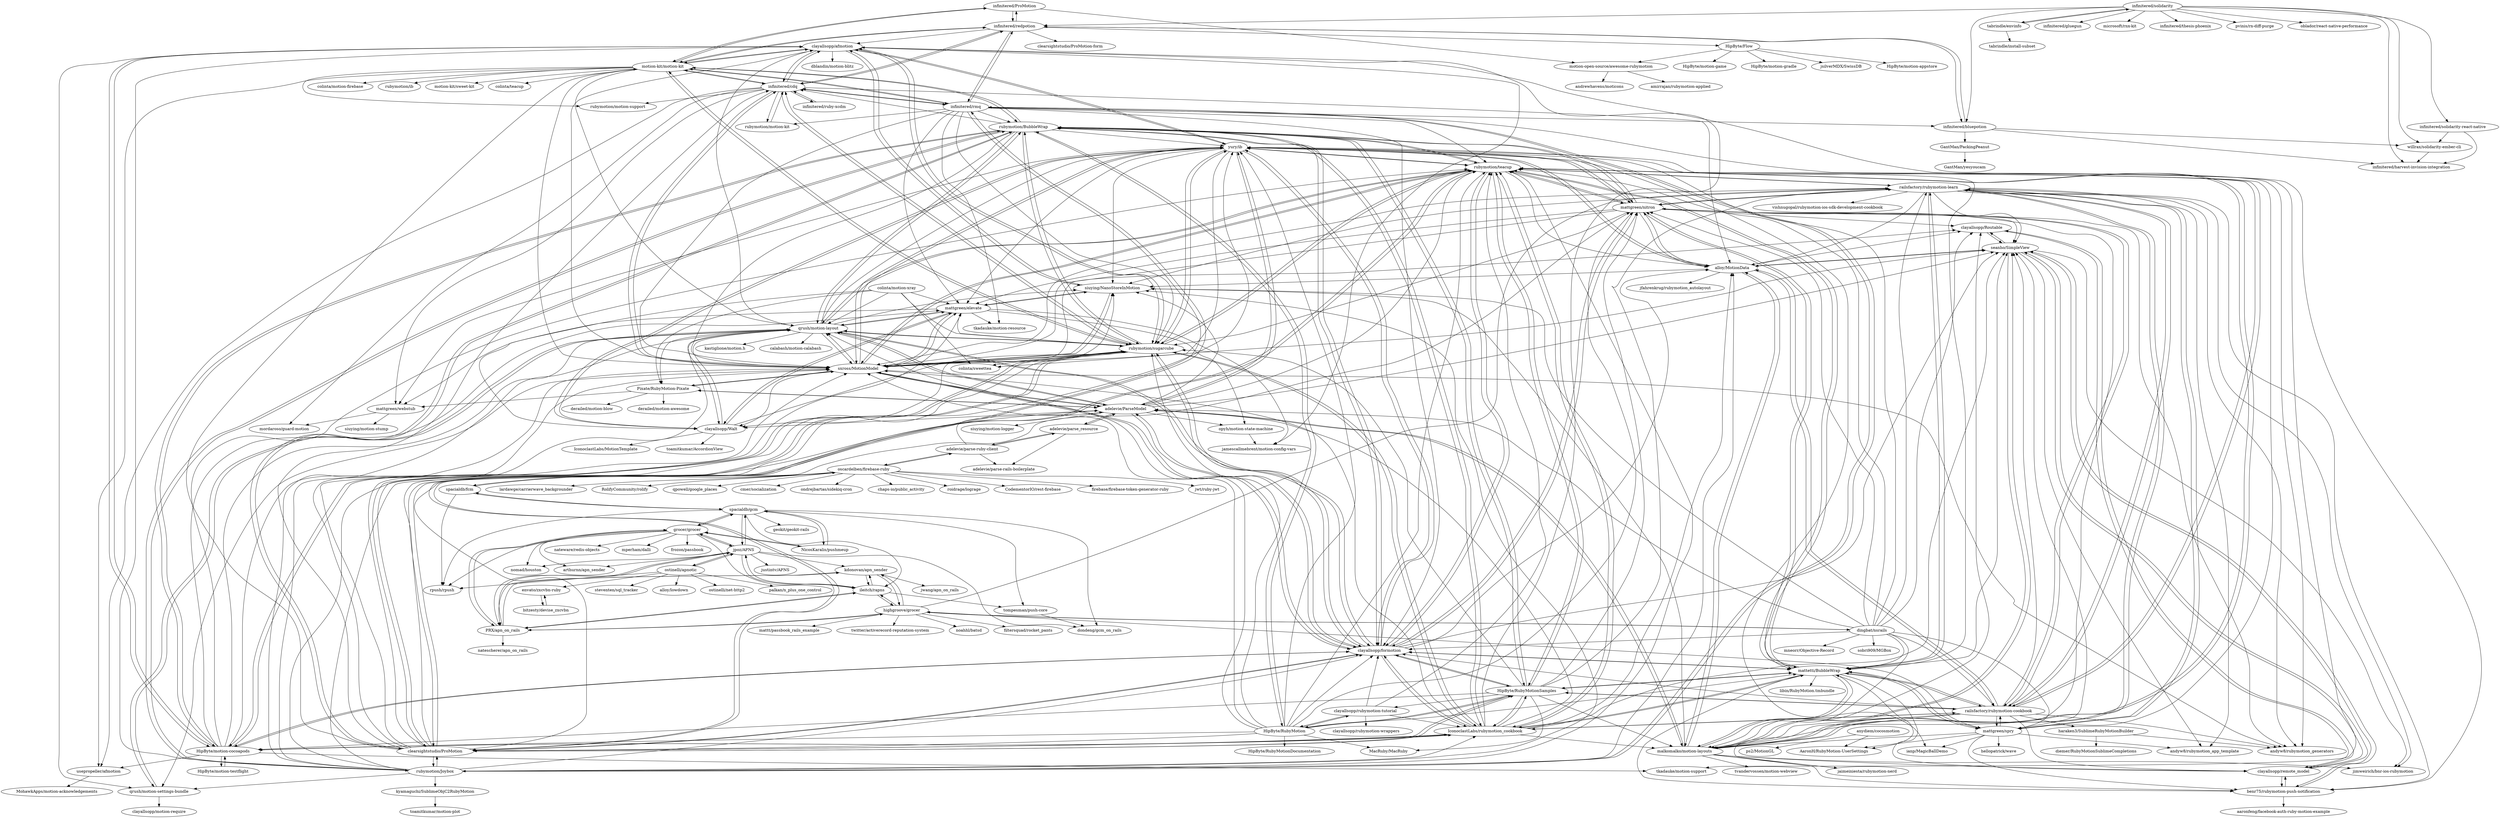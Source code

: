 digraph G {
"infinitered/ProMotion" -> "infinitered/redpotion"
"infinitered/ProMotion" -> "motion-kit/motion-kit"
"infinitered/ProMotion" -> "motion-open-source/awesome-rubymotion"
"infinitered/redpotion" -> "infinitered/bluepotion"
"infinitered/redpotion" -> "infinitered/cdq"
"infinitered/redpotion" -> "infinitered/rmq"
"infinitered/redpotion" -> "infinitered/ProMotion"
"infinitered/redpotion" -> "motion-kit/motion-kit"
"infinitered/redpotion" -> "HipByte/Flow"
"infinitered/redpotion" -> "clearsightstudio/ProMotion-form"
"infinitered/redpotion" -> "clayallsopp/afmotion"
"motion-open-source/awesome-rubymotion" -> "andrewhavens/moticons"
"motion-open-source/awesome-rubymotion" -> "amirrajan/rubymotion-applied"
"rubymotion/BubbleWrap" -> "rubymotion/teacup"
"rubymotion/BubbleWrap" -> "rubymotion/sugarcube"
"rubymotion/BubbleWrap" -> "clayallsopp/formotion"
"rubymotion/BubbleWrap" -> "clearsightstudio/ProMotion"
"rubymotion/BubbleWrap" -> "HipByte/RubyMotionSamples"
"rubymotion/BubbleWrap" -> "mattgreen/nitron"
"rubymotion/BubbleWrap" -> "HipByte/motion-cocoapods"
"rubymotion/BubbleWrap" -> "rubymotion/Joybox"
"rubymotion/BubbleWrap" -> "qrush/motion-layout"
"rubymotion/BubbleWrap" -> "IconoclastLabs/rubymotion_cookbook"
"rubymotion/BubbleWrap" -> "sxross/MotionModel"
"rubymotion/BubbleWrap" -> "HipByte/RubyMotion"
"rubymotion/BubbleWrap" -> "yury/ib"
"rubymotion/BubbleWrap" -> "motion-kit/motion-kit"
"rubymotion/BubbleWrap" -> "infinitered/cdq"
"HipByte/RubyMotion" -> "HipByte/RubyMotionSamples"
"HipByte/RubyMotion" -> "rubymotion/teacup"
"HipByte/RubyMotion" -> "rubymotion/BubbleWrap"
"HipByte/RubyMotion" -> "rubymotion/sugarcube"
"HipByte/RubyMotion" -> "HipByte/motion-cocoapods"
"HipByte/RubyMotion" -> "clearsightstudio/ProMotion"
"HipByte/RubyMotion" -> "clayallsopp/formotion"
"HipByte/RubyMotion" -> "mattetti/BubbleWrap"
"HipByte/RubyMotion" -> "clayallsopp/rubymotion-tutorial"
"HipByte/RubyMotion" -> "sxross/MotionModel"
"HipByte/RubyMotion" -> "mattgreen/nitron"
"HipByte/RubyMotion" -> "qrush/motion-layout"
"HipByte/RubyMotion" -> "HipByte/RubyMotionDocumentation"
"HipByte/RubyMotion" -> "yury/ib"
"HipByte/RubyMotion" -> "MacRuby/MacRuby" ["e"=1]
"clearsightstudio/ProMotion" -> "rubymotion/teacup"
"clearsightstudio/ProMotion" -> "rubymotion/BubbleWrap"
"clearsightstudio/ProMotion" -> "clayallsopp/formotion"
"clearsightstudio/ProMotion" -> "rubymotion/sugarcube"
"clearsightstudio/ProMotion" -> "HipByte/RubyMotionSamples"
"clearsightstudio/ProMotion" -> "sxross/MotionModel"
"clearsightstudio/ProMotion" -> "infinitered/rmq"
"clearsightstudio/ProMotion" -> "rubymotion/Joybox"
"clearsightstudio/ProMotion" -> "IconoclastLabs/rubymotion_cookbook"
"clearsightstudio/ProMotion" -> "mattgreen/nitron"
"clearsightstudio/ProMotion" -> "yury/ib"
"clearsightstudio/ProMotion" -> "motion-kit/motion-kit"
"clearsightstudio/ProMotion" -> "infinitered/cdq"
"clearsightstudio/ProMotion" -> "qrush/motion-layout"
"clearsightstudio/ProMotion" -> "mattgreen/elevate"
"spacialdb/gcm" -> "grocer/grocer"
"spacialdb/gcm" -> "dondeng/gcm_on_rails"
"spacialdb/gcm" -> "tompesman/push-core"
"spacialdb/gcm" -> "NicosKaralis/pushmeup"
"spacialdb/gcm" -> "jpoz/APNS"
"spacialdb/gcm" -> "geokit/geokit-rails" ["e"=1]
"spacialdb/gcm" -> "ileitch/rapns"
"spacialdb/gcm" -> "rpush/rpush" ["e"=1]
"spacialdb/gcm" -> "spacialdb/fcm"
"oscardelben/firebase-ruby" -> "spacialdb/fcm"
"oscardelben/firebase-ruby" -> "CodementorIO/rest-firebase"
"oscardelben/firebase-ruby" -> "firebase/firebase-token-generator-ruby"
"oscardelben/firebase-ruby" -> "adelevie/parse-ruby-client"
"oscardelben/firebase-ruby" -> "jwt/ruby-jwt" ["e"=1]
"oscardelben/firebase-ruby" -> "lardawge/carrierwave_backgrounder" ["e"=1]
"oscardelben/firebase-ruby" -> "RolifyCommunity/rolify" ["e"=1]
"oscardelben/firebase-ruby" -> "qpowell/google_places"
"oscardelben/firebase-ruby" -> "cmer/socialization" ["e"=1]
"oscardelben/firebase-ruby" -> "ondrejbartas/sidekiq-cron" ["e"=1]
"oscardelben/firebase-ruby" -> "chaps-io/public_activity" ["e"=1]
"oscardelben/firebase-ruby" -> "roidrage/lograge" ["e"=1]
"jpoz/APNS" -> "ileitch/rapns"
"jpoz/APNS" -> "PRX/apn_on_rails"
"jpoz/APNS" -> "arthurnn/apn_sender"
"jpoz/APNS" -> "spacialdb/gcm"
"jpoz/APNS" -> "grocer/grocer"
"jpoz/APNS" -> "ostinelli/apnotic"
"jpoz/APNS" -> "justintv/APNS"
"jpoz/APNS" -> "kdonovan/apn_sender"
"jpoz/APNS" -> "dondeng/gcm_on_rails"
"jpoz/APNS" -> "nomad/houston" ["e"=1]
"IconoclastLabs/rubymotion_cookbook" -> "rubymotion/sugarcube"
"IconoclastLabs/rubymotion_cookbook" -> "rubymotion/teacup"
"IconoclastLabs/rubymotion_cookbook" -> "clayallsopp/formotion"
"IconoclastLabs/rubymotion_cookbook" -> "seanho/SimpleView"
"IconoclastLabs/rubymotion_cookbook" -> "rubymotion/BubbleWrap"
"IconoclastLabs/rubymotion_cookbook" -> "mattetti/BubbleWrap"
"IconoclastLabs/rubymotion_cookbook" -> "HipByte/motion-cocoapods"
"IconoclastLabs/rubymotion_cookbook" -> "clayallsopp/afmotion"
"IconoclastLabs/rubymotion_cookbook" -> "alloy/MotionData"
"IconoclastLabs/rubymotion_cookbook" -> "railsfactory/rubymotion-cookbook"
"IconoclastLabs/rubymotion_cookbook" -> "HipByte/RubyMotionSamples"
"IconoclastLabs/rubymotion_cookbook" -> "clearsightstudio/ProMotion"
"IconoclastLabs/rubymotion_cookbook" -> "sxross/MotionModel"
"IconoclastLabs/rubymotion_cookbook" -> "malkomalko/motion-layouts"
"IconoclastLabs/rubymotion_cookbook" -> "adelevie/ParseModel"
"infinitered/bluepotion" -> "infinitered/redpotion"
"infinitered/bluepotion" -> "GantMan/PackingPeanut"
"infinitered/bluepotion" -> "infinitered/harvest-invision-integration"
"infinitered/bluepotion" -> "willrax/solidarity-ember-cli"
"bitzesty/devise_zxcvbn" -> "envato/zxcvbn-ruby"
"motion-kit/motion-kit" -> "infinitered/cdq"
"motion-kit/motion-kit" -> "clayallsopp/afmotion"
"motion-kit/motion-kit" -> "rubymotion/sugarcube"
"motion-kit/motion-kit" -> "infinitered/rmq"
"motion-kit/motion-kit" -> "colinta/motion-firebase"
"motion-kit/motion-kit" -> "infinitered/redpotion"
"motion-kit/motion-kit" -> "infinitered/ProMotion"
"motion-kit/motion-kit" -> "rubymotion/ib"
"motion-kit/motion-kit" -> "usepropeller/afmotion"
"motion-kit/motion-kit" -> "rubymotion/motion-support"
"motion-kit/motion-kit" -> "sxross/MotionModel"
"motion-kit/motion-kit" -> "qrush/motion-layout"
"motion-kit/motion-kit" -> "motion-kit/sweet-kit"
"motion-kit/motion-kit" -> "rubymotion/BubbleWrap"
"motion-kit/motion-kit" -> "colinta/teacup"
"mattetti/BubbleWrap" -> "rubymotion/teacup"
"mattetti/BubbleWrap" -> "railsfactory/rubymotion-cookbook"
"mattetti/BubbleWrap" -> "malkomalko/motion-layouts"
"mattetti/BubbleWrap" -> "clayallsopp/formotion"
"mattetti/BubbleWrap" -> "railsfactory/rubymotion-learn"
"mattetti/BubbleWrap" -> "mattgreen/spry"
"mattetti/BubbleWrap" -> "HipByte/RubyMotionSamples"
"mattetti/BubbleWrap" -> "mattgreen/nitron"
"mattetti/BubbleWrap" -> "seanho/SimpleView"
"mattetti/BubbleWrap" -> "IconoclastLabs/rubymotion_cookbook"
"mattetti/BubbleWrap" -> "yury/ib"
"mattetti/BubbleWrap" -> "AaronH/RubyMotion-UserSettings"
"mattetti/BubbleWrap" -> "libin/RubyMotion.tmbundle"
"mattetti/BubbleWrap" -> "benr75/rubymotion-push-notification"
"mattetti/BubbleWrap" -> "clayallsopp/remote_model"
"opyh/motion-state-machine" -> "jamescallmebrent/motion-config-vars"
"tompesman/push-core" -> "dondeng/gcm_on_rails"
"infinitered/solidarity" -> "infinitered/solidarity-react-native"
"infinitered/solidarity" -> "tabrindle/envinfo"
"infinitered/solidarity" -> "willrax/solidarity-ember-cli"
"infinitered/solidarity" -> "infinitered/harvest-invision-integration"
"infinitered/solidarity" -> "infinitered/gluegun" ["e"=1]
"infinitered/solidarity" -> "microsoft/rnx-kit" ["e"=1]
"infinitered/solidarity" -> "infinitered/bluepotion"
"infinitered/solidarity" -> "infinitered/redpotion"
"infinitered/solidarity" -> "infinitered/thesis-phoenix" ["e"=1]
"infinitered/solidarity" -> "pvinis/rn-diff-purge" ["e"=1]
"infinitered/solidarity" -> "oblador/react-native-performance" ["e"=1]
"HipByte/Flow" -> "motion-open-source/awesome-rubymotion"
"HipByte/Flow" -> "HipByte/motion-gradle"
"HipByte/Flow" -> "jsilverMDX/SwissDB"
"HipByte/Flow" -> "HipByte/motion-appstore"
"HipByte/Flow" -> "HipByte/motion-game"
"PRX/apn_on_rails" -> "kdonovan/apn_sender"
"PRX/apn_on_rails" -> "ileitch/rapns"
"PRX/apn_on_rails" -> "jpoz/APNS"
"PRX/apn_on_rails" -> "highgroove/grocer"
"PRX/apn_on_rails" -> "natescherer/apn_on_rails"
"PRX/apn_on_rails" -> "grocer/grocer"
"kdonovan/apn_sender" -> "PRX/apn_on_rails"
"kdonovan/apn_sender" -> "jwang/apn_on_rails"
"kdonovan/apn_sender" -> "ileitch/rapns"
"kdonovan/apn_sender" -> "highgroove/grocer"
"infinitered/ruby-xcdm" -> "infinitered/cdq"
"NicosKaralis/pushmeup" -> "grocer/grocer"
"NicosKaralis/pushmeup" -> "spacialdb/gcm"
"clayallsopp/afmotion" -> "dblandin/motion-blitz"
"clayallsopp/afmotion" -> "siuying/NanoStoreInMotion"
"clayallsopp/afmotion" -> "jamescallmebrent/motion-config-vars"
"clayallsopp/afmotion" -> "rubymotion/sugarcube"
"clayallsopp/afmotion" -> "motion-kit/motion-kit"
"clayallsopp/afmotion" -> "yury/ib"
"clayallsopp/afmotion" -> "infinitered/cdq"
"clayallsopp/afmotion" -> "sxross/MotionModel"
"clayallsopp/afmotion" -> "benr75/rubymotion-push-notification"
"clayallsopp/afmotion" -> "qrush/motion-settings-bundle"
"clayallsopp/afmotion" -> "HipByte/motion-cocoapods"
"highgroove/grocer" -> "kdonovan/apn_sender"
"highgroove/grocer" -> "mattt/passbook_rails_example" ["e"=1]
"highgroove/grocer" -> "mattgreen/spry"
"highgroove/grocer" -> "ileitch/rapns"
"highgroove/grocer" -> "PRX/apn_on_rails"
"highgroove/grocer" -> "twitter/activerecord-reputation-system" ["e"=1]
"highgroove/grocer" -> "dingbat/nsrails"
"highgroove/grocer" -> "noahhl/batsd" ["e"=1]
"highgroove/grocer" -> "filtersquad/rocket_pants" ["e"=1]
"highgroove/grocer" -> "railsfactory/rubymotion-learn"
"railsfactory/rubymotion-cookbook" -> "railsfactory/rubymotion-learn"
"railsfactory/rubymotion-cookbook" -> "mattetti/BubbleWrap"
"railsfactory/rubymotion-cookbook" -> "rubymotion/teacup"
"railsfactory/rubymotion-cookbook" -> "alloy/MotionData"
"railsfactory/rubymotion-cookbook" -> "mattgreen/nitron"
"railsfactory/rubymotion-cookbook" -> "malkomalko/motion-layouts"
"railsfactory/rubymotion-cookbook" -> "jaimeiniesta/rubymotion-nerd"
"railsfactory/rubymotion-cookbook" -> "andyw8/rubymotion_generators"
"railsfactory/rubymotion-cookbook" -> "haraken3/SublimeRubyMotionBuilder"
"railsfactory/rubymotion-cookbook" -> "clayallsopp/formotion"
"railsfactory/rubymotion-cookbook" -> "HipByte/RubyMotionSamples"
"railsfactory/rubymotion-cookbook" -> "IconoclastLabs/rubymotion_cookbook"
"railsfactory/rubymotion-cookbook" -> "clayallsopp/remote_model"
"railsfactory/rubymotion-cookbook" -> "seanho/SimpleView"
"railsfactory/rubymotion-cookbook" -> "mattgreen/spry"
"railsfactory/rubymotion-learn" -> "railsfactory/rubymotion-cookbook"
"railsfactory/rubymotion-learn" -> "malkomalko/motion-layouts"
"railsfactory/rubymotion-learn" -> "mattetti/BubbleWrap"
"railsfactory/rubymotion-learn" -> "rubymotion/teacup"
"railsfactory/rubymotion-learn" -> "mattgreen/spry"
"railsfactory/rubymotion-learn" -> "mattgreen/nitron"
"railsfactory/rubymotion-learn" -> "seanho/SimpleView"
"railsfactory/rubymotion-learn" -> "vishnugopal/rubymotion-ios-sdk-development-cookbook"
"railsfactory/rubymotion-learn" -> "andyw8/rubymotion_generators"
"railsfactory/rubymotion-learn" -> "jimweirich/bnr-ios-rubymotion"
"railsfactory/rubymotion-learn" -> "siuying/NanoStoreInMotion"
"railsfactory/rubymotion-learn" -> "benr75/rubymotion-push-notification"
"railsfactory/rubymotion-learn" -> "alloy/MotionData"
"railsfactory/rubymotion-learn" -> "sxross/MotionModel"
"railsfactory/rubymotion-learn" -> "andyw8/rubymotion_app_template"
"ileitch/rapns" -> "PRX/apn_on_rails"
"ileitch/rapns" -> "jpoz/APNS"
"ileitch/rapns" -> "tompesman/push-core"
"ileitch/rapns" -> "kdonovan/apn_sender"
"ileitch/rapns" -> "highgroove/grocer"
"ostinelli/apnotic" -> "alloy/lowdown"
"ostinelli/apnotic" -> "envato/zxcvbn-ruby"
"ostinelli/apnotic" -> "ostinelli/net-http2"
"ostinelli/apnotic" -> "jpoz/APNS"
"ostinelli/apnotic" -> "palkan/n_plus_one_control" ["e"=1]
"ostinelli/apnotic" -> "rpush/rpush" ["e"=1]
"ostinelli/apnotic" -> "steventen/sql_tracker"
"HipByte/RubyMotionSamples" -> "rubymotion/BubbleWrap"
"HipByte/RubyMotionSamples" -> "HipByte/RubyMotion"
"HipByte/RubyMotionSamples" -> "rubymotion/teacup"
"HipByte/RubyMotionSamples" -> "mattetti/BubbleWrap"
"HipByte/RubyMotionSamples" -> "clayallsopp/formotion"
"HipByte/RubyMotionSamples" -> "clearsightstudio/ProMotion"
"HipByte/RubyMotionSamples" -> "railsfactory/rubymotion-cookbook"
"HipByte/RubyMotionSamples" -> "IconoclastLabs/rubymotion_cookbook"
"HipByte/RubyMotionSamples" -> "HipByte/motion-cocoapods"
"HipByte/RubyMotionSamples" -> "rubymotion/sugarcube"
"HipByte/RubyMotionSamples" -> "railsfactory/rubymotion-learn"
"HipByte/RubyMotionSamples" -> "clayallsopp/rubymotion-tutorial"
"HipByte/RubyMotionSamples" -> "MacRuby/MacRuby" ["e"=1]
"HipByte/RubyMotionSamples" -> "mattgreen/nitron"
"HipByte/RubyMotionSamples" -> "malkomalko/motion-layouts"
"spacialdb/fcm" -> "oscardelben/firebase-ruby"
"spacialdb/fcm" -> "rpush/rpush" ["e"=1]
"spacialdb/fcm" -> "spacialdb/gcm"
"adelevie/parse-ruby-client" -> "adelevie/parse_resource"
"adelevie/parse-ruby-client" -> "adelevie/parse-rails-boilerplate"
"adelevie/parse-ruby-client" -> "adelevie/ParseModel"
"adelevie/parse-ruby-client" -> "oscardelben/firebase-ruby"
"tabrindle/envinfo" -> "infinitered/solidarity"
"tabrindle/envinfo" -> "tabrindle/install-subset"
"envato/zxcvbn-ruby" -> "bitzesty/devise_zxcvbn"
"anydiem/cocosmotion" -> "ps2/MotionGL"
"anydiem/cocosmotion" -> "AaronH/RubyMotion-UserSettings"
"benr75/rubymotion-push-notification" -> "seanho/SimpleView"
"benr75/rubymotion-push-notification" -> "aaronfeng/facebook-auth-ruby-motion-example"
"benr75/rubymotion-push-notification" -> "clayallsopp/remote_model"
"clayallsopp/remote_model" -> "seanho/SimpleView"
"clayallsopp/remote_model" -> "clayallsopp/Routable"
"clayallsopp/remote_model" -> "benr75/rubymotion-push-notification"
"haraken3/SublimeRubyMotionBuilder" -> "diemer/RubyMotionSublimeCompletions"
"haraken3/SublimeRubyMotionBuilder" -> "andyw8/rubymotion_generators"
"malkomalko/motion-layouts" -> "seanho/SimpleView"
"malkomalko/motion-layouts" -> "jaimeiniesta/rubymotion-nerd"
"malkomalko/motion-layouts" -> "clayallsopp/Routable"
"malkomalko/motion-layouts" -> "jimweirich/bnr-ios-rubymotion"
"malkomalko/motion-layouts" -> "adelevie/ParseModel"
"malkomalko/motion-layouts" -> "mattetti/BubbleWrap"
"malkomalko/motion-layouts" -> "railsfactory/rubymotion-learn"
"malkomalko/motion-layouts" -> "rubymotion/teacup"
"malkomalko/motion-layouts" -> "alloy/MotionData"
"malkomalko/motion-layouts" -> "clayallsopp/remote_model"
"malkomalko/motion-layouts" -> "tvandervossen/motion-webview"
"malkomalko/motion-layouts" -> "siuying/NanoStoreInMotion"
"malkomalko/motion-layouts" -> "benr75/rubymotion-push-notification"
"grocer/grocer" -> "spacialdb/gcm"
"grocer/grocer" -> "NicosKaralis/pushmeup"
"grocer/grocer" -> "nomad/houston" ["e"=1]
"grocer/grocer" -> "jpoz/APNS"
"grocer/grocer" -> "rpush/rpush" ["e"=1]
"grocer/grocer" -> "PRX/apn_on_rails"
"grocer/grocer" -> "nateware/redis-objects" ["e"=1]
"grocer/grocer" -> "arthurnn/apn_sender"
"grocer/grocer" -> "ileitch/rapns"
"grocer/grocer" -> "mperham/dalli" ["e"=1]
"grocer/grocer" -> "frozon/passbook" ["e"=1]
"rubymotion/teacup" -> "rubymotion/sugarcube"
"rubymotion/teacup" -> "clayallsopp/formotion"
"rubymotion/teacup" -> "rubymotion/BubbleWrap"
"rubymotion/teacup" -> "mattgreen/nitron"
"rubymotion/teacup" -> "clearsightstudio/ProMotion"
"rubymotion/teacup" -> "mattetti/BubbleWrap"
"rubymotion/teacup" -> "yury/ib"
"rubymotion/teacup" -> "railsfactory/rubymotion-cookbook"
"rubymotion/teacup" -> "malkomalko/motion-layouts"
"rubymotion/teacup" -> "qrush/motion-layout"
"rubymotion/teacup" -> "sxross/MotionModel"
"rubymotion/teacup" -> "HipByte/RubyMotionSamples"
"rubymotion/teacup" -> "IconoclastLabs/rubymotion_cookbook"
"rubymotion/teacup" -> "railsfactory/rubymotion-learn"
"rubymotion/teacup" -> "alloy/MotionData"
"rubymotion/Joybox" -> "qrush/motion-settings-bundle"
"rubymotion/Joybox" -> "rubymotion/BubbleWrap"
"rubymotion/Joybox" -> "rubymotion/sugarcube"
"rubymotion/Joybox" -> "rubymotion/teacup"
"rubymotion/Joybox" -> "clearsightstudio/ProMotion"
"rubymotion/Joybox" -> "qrush/motion-layout"
"rubymotion/Joybox" -> "siuying/NanoStoreInMotion"
"rubymotion/Joybox" -> "infinitered/rmq"
"rubymotion/Joybox" -> "IconoclastLabs/rubymotion_cookbook"
"rubymotion/Joybox" -> "sxross/MotionModel"
"rubymotion/Joybox" -> "kyamaguchi/SublimeObjC2RubyMotion"
"rubymotion/Joybox" -> "adelevie/ParseModel"
"rubymotion/Joybox" -> "clayallsopp/formotion"
"rubymotion/Joybox" -> "clayallsopp/afmotion"
"rubymotion/Joybox" -> "alloy/MotionData"
"clayallsopp/rubymotion-tutorial" -> "clayallsopp/rubymotion-wrappers"
"clayallsopp/rubymotion-tutorial" -> "IconoclastLabs/rubymotion_cookbook"
"clayallsopp/rubymotion-tutorial" -> "rubymotion/teacup"
"clayallsopp/rubymotion-tutorial" -> "HipByte/RubyMotion"
"clayallsopp/rubymotion-tutorial" -> "clayallsopp/formotion"
"adelevie/ParseModel" -> "sxross/MotionModel"
"adelevie/ParseModel" -> "Pixate/RubyMotion-Pixate"
"adelevie/ParseModel" -> "malkomalko/motion-layouts"
"adelevie/ParseModel" -> "clayallsopp/formotion"
"adelevie/ParseModel" -> "opyh/motion-state-machine"
"adelevie/ParseModel" -> "siuying/NanoStoreInMotion"
"adelevie/ParseModel" -> "rubymotion/teacup"
"adelevie/ParseModel" -> "adelevie/parse_resource"
"adelevie/ParseModel" -> "clayallsopp/Walt"
"adelevie/ParseModel" -> "siuying/motion-logger"
"adelevie/ParseModel" -> "seanho/SimpleView"
"adelevie/ParseModel" -> "qrush/motion-layout"
"adelevie/ParseModel" -> "yury/ib"
"Pixate/RubyMotion-Pixate" -> "mattgreen/webstub"
"Pixate/RubyMotion-Pixate" -> "derailed/motion-blow"
"Pixate/RubyMotion-Pixate" -> "adelevie/ParseModel"
"Pixate/RubyMotion-Pixate" -> "derailed/motion-awesome"
"Pixate/RubyMotion-Pixate" -> "sxross/MotionModel"
"rubymotion/motion-kit" -> "infinitered/cdq"
"qrush/motion-settings-bundle" -> "qrush/motion-layout"
"qrush/motion-settings-bundle" -> "clayallsopp/motion-require"
"siuying/NanoStoreInMotion" -> "sxross/MotionModel"
"siuying/NanoStoreInMotion" -> "clayallsopp/afmotion"
"siuying/NanoStoreInMotion" -> "mattgreen/elevate"
"adelevie/parse_resource" -> "adelevie/parse-ruby-client"
"adelevie/parse_resource" -> "adelevie/ParseModel"
"adelevie/parse_resource" -> "adelevie/parse-rails-boilerplate"
"clayallsopp/formotion" -> "rubymotion/teacup"
"clayallsopp/formotion" -> "rubymotion/BubbleWrap"
"clayallsopp/formotion" -> "clearsightstudio/ProMotion"
"clayallsopp/formotion" -> "mattgreen/nitron"
"clayallsopp/formotion" -> "sxross/MotionModel"
"clayallsopp/formotion" -> "rubymotion/sugarcube"
"clayallsopp/formotion" -> "mattetti/BubbleWrap"
"clayallsopp/formotion" -> "HipByte/motion-cocoapods"
"clayallsopp/formotion" -> "yury/ib"
"clayallsopp/formotion" -> "adelevie/ParseModel"
"clayallsopp/formotion" -> "IconoclastLabs/rubymotion_cookbook"
"clayallsopp/formotion" -> "seanho/SimpleView"
"clayallsopp/formotion" -> "HipByte/RubyMotionSamples"
"clayallsopp/formotion" -> "alloy/MotionData"
"clayallsopp/formotion" -> "qrush/motion-layout"
"rubymotion/sugarcube" -> "rubymotion/teacup"
"rubymotion/sugarcube" -> "rubymotion/BubbleWrap"
"rubymotion/sugarcube" -> "clayallsopp/formotion"
"rubymotion/sugarcube" -> "yury/ib"
"rubymotion/sugarcube" -> "sxross/MotionModel"
"rubymotion/sugarcube" -> "clayallsopp/afmotion"
"rubymotion/sugarcube" -> "motion-kit/motion-kit"
"rubymotion/sugarcube" -> "qrush/motion-layout"
"rubymotion/sugarcube" -> "clearsightstudio/ProMotion"
"rubymotion/sugarcube" -> "mattgreen/elevate"
"rubymotion/sugarcube" -> "IconoclastLabs/rubymotion_cookbook"
"rubymotion/sugarcube" -> "infinitered/cdq"
"rubymotion/sugarcube" -> "HipByte/motion-cocoapods"
"rubymotion/sugarcube" -> "colinta/sweettea"
"rubymotion/sugarcube" -> "clayallsopp/Walt"
"yury/ib" -> "andyw8/rubymotion_generators"
"yury/ib" -> "rubymotion/teacup"
"yury/ib" -> "rubymotion/sugarcube"
"yury/ib" -> "clayallsopp/Walt"
"yury/ib" -> "clayallsopp/afmotion"
"yury/ib" -> "siuying/NanoStoreInMotion"
"yury/ib" -> "mattgreen/nitron"
"yury/ib" -> "sxross/MotionModel"
"yury/ib" -> "mattgreen/webstub"
"yury/ib" -> "alloy/MotionData"
"yury/ib" -> "clayallsopp/formotion"
"yury/ib" -> "mattgreen/elevate"
"yury/ib" -> "ianp/MagicBallDemo"
"yury/ib" -> "adelevie/ParseModel"
"yury/ib" -> "colinta/sweettea"
"infinitered/rmq" -> "infinitered/cdq"
"infinitered/rmq" -> "infinitered/redpotion"
"infinitered/rmq" -> "motion-kit/motion-kit"
"infinitered/rmq" -> "rubymotion/sugarcube"
"infinitered/rmq" -> "mattgreen/elevate"
"infinitered/rmq" -> "clearsightstudio/ProMotion"
"infinitered/rmq" -> "sxross/MotionModel"
"infinitered/rmq" -> "rubymotion/motion-kit"
"infinitered/rmq" -> "rubymotion/teacup"
"infinitered/rmq" -> "tkadauke/motion-resource"
"infinitered/rmq" -> "rubymotion/Joybox"
"infinitered/rmq" -> "clayallsopp/formotion"
"infinitered/rmq" -> "tkadauke/motion-support"
"infinitered/rmq" -> "infinitered/bluepotion"
"infinitered/rmq" -> "rubymotion/BubbleWrap"
"usepropeller/afmotion" -> "MohawkApps/motion-acknowledgements"
"colinta/motion-xray" -> "clayallsopp/Walt"
"colinta/motion-xray" -> "mattgreen/elevate"
"colinta/motion-xray" -> "rubymotion/sugarcube"
"colinta/motion-xray" -> "qrush/motion-layout"
"colinta/motion-xray" -> "colinta/sweettea"
"colinta/motion-xray" -> "Pixate/RubyMotion-Pixate"
"mattgreen/webstub" -> "mordaroso/guard-motion"
"mattgreen/webstub" -> "siuying/motion-stump"
"HipByte/motion-cocoapods" -> "HipByte/motion-testflight"
"HipByte/motion-cocoapods" -> "clayallsopp/formotion"
"HipByte/motion-cocoapods" -> "sxross/MotionModel"
"HipByte/motion-cocoapods" -> "rubymotion/sugarcube"
"HipByte/motion-cocoapods" -> "clayallsopp/afmotion"
"HipByte/motion-cocoapods" -> "rubymotion/BubbleWrap"
"HipByte/motion-cocoapods" -> "IconoclastLabs/rubymotion_cookbook"
"HipByte/motion-cocoapods" -> "rubymotion/teacup"
"HipByte/motion-cocoapods" -> "qrush/motion-layout"
"HipByte/motion-cocoapods" -> "usepropeller/afmotion"
"HipByte/motion-cocoapods" -> "mattgreen/elevate"
"HipByte/motion-cocoapods" -> "tkadauke/motion-support"
"alloy/MotionData" -> "seanho/SimpleView"
"alloy/MotionData" -> "mattgreen/nitron"
"alloy/MotionData" -> "siuying/NanoStoreInMotion"
"alloy/MotionData" -> "clayallsopp/Routable"
"alloy/MotionData" -> "malkomalko/motion-layouts"
"alloy/MotionData" -> "railsfactory/rubymotion-cookbook"
"alloy/MotionData" -> "yury/ib"
"alloy/MotionData" -> "jfahrenkrug/rubymotion_autolayout"
"mattgreen/nitron" -> "rubymotion/teacup"
"mattgreen/nitron" -> "clayallsopp/formotion"
"mattgreen/nitron" -> "alloy/MotionData"
"mattgreen/nitron" -> "andyw8/rubymotion_generators"
"mattgreen/nitron" -> "yury/ib"
"mattgreen/nitron" -> "railsfactory/rubymotion-cookbook"
"mattgreen/nitron" -> "sxross/MotionModel"
"mattgreen/nitron" -> "mattetti/BubbleWrap"
"mattgreen/nitron" -> "rubymotion/BubbleWrap"
"mattgreen/nitron" -> "malkomalko/motion-layouts"
"mattgreen/nitron" -> "mattgreen/elevate"
"mattgreen/nitron" -> "clayallsopp/Routable"
"mattgreen/nitron" -> "railsfactory/rubymotion-learn"
"mattgreen/nitron" -> "seanho/SimpleView"
"mattgreen/nitron" -> "rubymotion/sugarcube"
"seanho/SimpleView" -> "malkomalko/motion-layouts"
"seanho/SimpleView" -> "alloy/MotionData"
"seanho/SimpleView" -> "clayallsopp/remote_model"
"seanho/SimpleView" -> "jimweirich/bnr-ios-rubymotion"
"seanho/SimpleView" -> "benr75/rubymotion-push-notification"
"seanho/SimpleView" -> "clayallsopp/Routable"
"seanho/SimpleView" -> "andyw8/rubymotion_app_template"
"dingbat/nsrails" -> "rubymotion/teacup"
"dingbat/nsrails" -> "yury/ib"
"dingbat/nsrails" -> "clayallsopp/formotion"
"dingbat/nsrails" -> "mattgreen/spry"
"dingbat/nsrails" -> "mattetti/BubbleWrap"
"dingbat/nsrails" -> "malkomalko/motion-layouts"
"dingbat/nsrails" -> "railsfactory/rubymotion-cookbook"
"dingbat/nsrails" -> "railsfactory/rubymotion-learn"
"dingbat/nsrails" -> "mattgreen/nitron"
"dingbat/nsrails" -> "mneorr/Objective-Record" ["e"=1]
"dingbat/nsrails" -> "siuying/NanoStoreInMotion"
"dingbat/nsrails" -> "highgroove/grocer"
"dingbat/nsrails" -> "sobri909/MGBox" ["e"=1]
"dingbat/nsrails" -> "adelevie/ParseModel"
"dingbat/nsrails" -> "clayallsopp/Routable"
"mattgreen/spry" -> "mattetti/BubbleWrap"
"mattgreen/spry" -> "railsfactory/rubymotion-learn"
"mattgreen/spry" -> "AaronH/RubyMotion-UserSettings"
"mattgreen/spry" -> "seanho/SimpleView"
"mattgreen/spry" -> "ianp/MagicBallDemo"
"mattgreen/spry" -> "malkomalko/motion-layouts"
"mattgreen/spry" -> "benr75/rubymotion-push-notification"
"mattgreen/spry" -> "andyw8/rubymotion_app_template"
"mattgreen/spry" -> "railsfactory/rubymotion-cookbook"
"mattgreen/spry" -> "hellopatrick/wave"
"mattgreen/spry" -> "rubymotion/teacup"
"infinitered/cdq" -> "infinitered/ruby-xcdm"
"infinitered/cdq" -> "infinitered/rmq"
"infinitered/cdq" -> "infinitered/redpotion"
"infinitered/cdq" -> "motion-kit/motion-kit"
"infinitered/cdq" -> "mattgreen/webstub"
"infinitered/cdq" -> "rubymotion/motion-support"
"infinitered/cdq" -> "sxross/MotionModel"
"infinitered/cdq" -> "rubymotion/sugarcube"
"infinitered/cdq" -> "clayallsopp/afmotion"
"infinitered/cdq" -> "rubymotion/motion-kit"
"infinitered/cdq" -> "mordaroso/guard-motion"
"infinitered/cdq" -> "usepropeller/afmotion"
"infinitered/cdq" -> "alloy/MotionData"
"sxross/MotionModel" -> "qrush/motion-layout"
"sxross/MotionModel" -> "mattgreen/elevate"
"sxross/MotionModel" -> "andyw8/rubymotion_generators"
"sxross/MotionModel" -> "siuying/NanoStoreInMotion"
"sxross/MotionModel" -> "clayallsopp/formotion"
"sxross/MotionModel" -> "seanho/SimpleView"
"sxross/MotionModel" -> "adelevie/ParseModel"
"sxross/MotionModel" -> "rubymotion/sugarcube"
"sxross/MotionModel" -> "yury/ib"
"sxross/MotionModel" -> "infinitered/cdq"
"sxross/MotionModel" -> "rubymotion/teacup"
"sxross/MotionModel" -> "Pixate/RubyMotion-Pixate"
"sxross/MotionModel" -> "clayallsopp/Routable"
"sxross/MotionModel" -> "clayallsopp/Walt"
"sxross/MotionModel" -> "qrush/motion-settings-bundle"
"clayallsopp/Walt" -> "toamitkumar/AccordionView"
"clayallsopp/Walt" -> "IconoclastLabs/MotionTemplate"
"clayallsopp/Walt" -> "yury/ib"
"clayallsopp/Walt" -> "mattgreen/elevate"
"clayallsopp/Walt" -> "siuying/NanoStoreInMotion"
"clayallsopp/Walt" -> "qrush/motion-layout"
"kyamaguchi/SublimeObjC2RubyMotion" -> "toamitkumar/motion-plot"
"qrush/motion-layout" -> "sxross/MotionModel"
"qrush/motion-layout" -> "qrush/motion-settings-bundle"
"qrush/motion-layout" -> "mattgreen/elevate"
"qrush/motion-layout" -> "clayallsopp/Walt"
"qrush/motion-layout" -> "rubymotion/teacup"
"qrush/motion-layout" -> "rubymotion/sugarcube"
"qrush/motion-layout" -> "clayallsopp/afmotion"
"qrush/motion-layout" -> "Pixate/RubyMotion-Pixate"
"qrush/motion-layout" -> "clayallsopp/formotion"
"qrush/motion-layout" -> "rubymotion/BubbleWrap"
"qrush/motion-layout" -> "adelevie/ParseModel"
"qrush/motion-layout" -> "siuying/NanoStoreInMotion"
"qrush/motion-layout" -> "yury/ib"
"qrush/motion-layout" -> "kastiglione/motion.h"
"qrush/motion-layout" -> "calabash/motion-calabash"
"HipByte/motion-testflight" -> "HipByte/motion-cocoapods"
"mattgreen/elevate" -> "sxross/MotionModel"
"mattgreen/elevate" -> "qrush/motion-layout"
"mattgreen/elevate" -> "clayallsopp/Walt"
"mattgreen/elevate" -> "siuying/NanoStoreInMotion"
"mattgreen/elevate" -> "tkadauke/motion-resource"
"mattgreen/elevate" -> "jamescallmebrent/motion-config-vars"
"mattgreen/elevate" -> "mattgreen/webstub"
"mattgreen/elevate" -> "opyh/motion-state-machine"
"infinitered/solidarity-react-native" -> "willrax/solidarity-ember-cli"
"infinitered/solidarity-react-native" -> "infinitered/harvest-invision-integration"
"clayallsopp/Routable" -> "clayallsopp/remote_model"
"clayallsopp/Routable" -> "seanho/SimpleView"
"GantMan/PackingPeanut" -> "GantMan/yesyoucam"
"willrax/solidarity-ember-cli" -> "infinitered/harvest-invision-integration"
"infinitered/ProMotion" ["l"="8.221,-29.17"]
"infinitered/redpotion" ["l"="8.232,-29.151"]
"motion-kit/motion-kit" ["l"="8.275,-29.15"]
"motion-open-source/awesome-rubymotion" ["l"="8.18,-29.189"]
"infinitered/bluepotion" ["l"="8.194,-29.161"]
"infinitered/cdq" ["l"="8.293,-29.151"]
"infinitered/rmq" ["l"="8.279,-29.133"]
"HipByte/Flow" ["l"="8.153,-29.142"]
"clearsightstudio/ProMotion-form" ["l"="8.202,-29.138"]
"clayallsopp/afmotion" ["l"="8.313,-29.138"]
"andrewhavens/moticons" ["l"="8.182,-29.211"]
"amirrajan/rubymotion-applied" ["l"="8.168,-29.219"]
"rubymotion/BubbleWrap" ["l"="8.311,-29.107"]
"rubymotion/teacup" ["l"="8.338,-29.091"]
"rubymotion/sugarcube" ["l"="8.319,-29.123"]
"clayallsopp/formotion" ["l"="8.332,-29.103"]
"clearsightstudio/ProMotion" ["l"="8.292,-29.1"]
"HipByte/RubyMotionSamples" ["l"="8.305,-29.074"]
"mattgreen/nitron" ["l"="8.352,-29.094"]
"HipByte/motion-cocoapods" ["l"="8.293,-29.115"]
"rubymotion/Joybox" ["l"="8.303,-29.126"]
"qrush/motion-layout" ["l"="8.329,-29.133"]
"IconoclastLabs/rubymotion_cookbook" ["l"="8.32,-29.092"]
"sxross/MotionModel" ["l"="8.336,-29.122"]
"HipByte/RubyMotion" ["l"="8.323,-29.072"]
"yury/ib" ["l"="8.347,-29.115"]
"mattetti/BubbleWrap" ["l"="8.348,-29.064"]
"clayallsopp/rubymotion-tutorial" ["l"="8.301,-29.051"]
"HipByte/RubyMotionDocumentation" ["l"="8.303,-29.025"]
"MacRuby/MacRuby" ["l"="9.129,-30.444"]
"mattgreen/elevate" ["l"="8.339,-29.143"]
"spacialdb/gcm" ["l"="8.576,-29.033"]
"grocer/grocer" ["l"="8.569,-29.01"]
"dondeng/gcm_on_rails" ["l"="8.57,-28.989"]
"tompesman/push-core" ["l"="8.546,-28.993"]
"NicosKaralis/pushmeup" ["l"="8.593,-28.993"]
"jpoz/APNS" ["l"="8.592,-29.019"]
"geokit/geokit-rails" ["l"="8.665,-30.674"]
"ileitch/rapns" ["l"="8.536,-29.019"]
"rpush/rpush" ["l"="8.504,-30.756"]
"spacialdb/fcm" ["l"="8.576,-29.089"]
"oscardelben/firebase-ruby" ["l"="8.553,-29.137"]
"CodementorIO/rest-firebase" ["l"="8.592,-29.158"]
"firebase/firebase-token-generator-ruby" ["l"="8.588,-29.136"]
"adelevie/parse-ruby-client" ["l"="8.485,-29.143"]
"jwt/ruby-jwt" ["l"="8.642,-30.814"]
"lardawge/carrierwave_backgrounder" ["l"="8.688,-30.373"]
"RolifyCommunity/rolify" ["l"="8.627,-30.732"]
"qpowell/google_places" ["l"="8.569,-29.177"]
"cmer/socialization" ["l"="8.693,-30.466"]
"ondrejbartas/sidekiq-cron" ["l"="8.502,-30.693"]
"chaps-io/public_activity" ["l"="8.623,-30.633"]
"roidrage/lograge" ["l"="8.567,-30.625"]
"PRX/apn_on_rails" ["l"="8.542,-29.036"]
"arthurnn/apn_sender" ["l"="8.617,-29.002"]
"ostinelli/apnotic" ["l"="8.663,-28.998"]
"justintv/APNS" ["l"="8.628,-29.037"]
"kdonovan/apn_sender" ["l"="8.517,-29.034"]
"nomad/houston" ["l"="-51.404,-0.772"]
"seanho/SimpleView" ["l"="8.375,-29.088"]
"alloy/MotionData" ["l"="8.362,-29.106"]
"railsfactory/rubymotion-cookbook" ["l"="8.356,-29.077"]
"malkomalko/motion-layouts" ["l"="8.366,-29.081"]
"adelevie/ParseModel" ["l"="8.374,-29.124"]
"GantMan/PackingPeanut" ["l"="8.165,-29.157"]
"infinitered/harvest-invision-integration" ["l"="8.156,-29.17"]
"willrax/solidarity-ember-cli" ["l"="8.162,-29.176"]
"bitzesty/devise_zxcvbn" ["l"="8.747,-28.956"]
"envato/zxcvbn-ruby" ["l"="8.721,-28.968"]
"colinta/motion-firebase" ["l"="8.239,-29.186"]
"rubymotion/ib" ["l"="8.251,-29.205"]
"usepropeller/afmotion" ["l"="8.283,-29.171"]
"rubymotion/motion-support" ["l"="8.271,-29.181"]
"motion-kit/sweet-kit" ["l"="8.244,-29.169"]
"colinta/teacup" ["l"="8.256,-29.189"]
"railsfactory/rubymotion-learn" ["l"="8.378,-29.075"]
"mattgreen/spry" ["l"="8.384,-29.052"]
"AaronH/RubyMotion-UserSettings" ["l"="8.366,-29.012"]
"libin/RubyMotion.tmbundle" ["l"="8.333,-29.011"]
"benr75/rubymotion-push-notification" ["l"="8.37,-29.061"]
"clayallsopp/remote_model" ["l"="8.387,-29.068"]
"opyh/motion-state-machine" ["l"="8.387,-29.156"]
"jamescallmebrent/motion-config-vars" ["l"="8.362,-29.169"]
"infinitered/solidarity" ["l"="8.146,-29.191"]
"infinitered/solidarity-react-native" ["l"="8.133,-29.175"]
"tabrindle/envinfo" ["l"="8.106,-29.216"]
"infinitered/gluegun" ["l"="25.924,-26.068"]
"microsoft/rnx-kit" ["l"="24.534,-29.343"]
"infinitered/thesis-phoenix" ["l"="34.517,-26.89"]
"pvinis/rn-diff-purge" ["l"="24.733,-29.535"]
"oblador/react-native-performance" ["l"="24.595,-29.332"]
"HipByte/motion-gradle" ["l"="8.141,-29.12"]
"jsilverMDX/SwissDB" ["l"="8.13,-29.134"]
"HipByte/motion-appstore" ["l"="8.118,-29.145"]
"HipByte/motion-game" ["l"="8.113,-29.123"]
"highgroove/grocer" ["l"="8.474,-29.046"]
"natescherer/apn_on_rails" ["l"="8.556,-29.061"]
"jwang/apn_on_rails" ["l"="8.518,-29.059"]
"infinitered/ruby-xcdm" ["l"="8.288,-29.19"]
"dblandin/motion-blitz" ["l"="8.315,-29.183"]
"siuying/NanoStoreInMotion" ["l"="8.355,-29.124"]
"qrush/motion-settings-bundle" ["l"="8.311,-29.154"]
"mattt/passbook_rails_example" ["l"="-51.792,2.248"]
"twitter/activerecord-reputation-system" ["l"="8.759,-30.407"]
"dingbat/nsrails" ["l"="8.399,-29.086"]
"noahhl/batsd" ["l"="8.744,-30.168"]
"filtersquad/rocket_pants" ["l"="8.78,-30.261"]
"jaimeiniesta/rubymotion-nerd" ["l"="8.348,-29.039"]
"andyw8/rubymotion_generators" ["l"="8.383,-29.108"]
"haraken3/SublimeRubyMotionBuilder" ["l"="8.424,-29.096"]
"vishnugopal/rubymotion-ios-sdk-development-cookbook" ["l"="8.423,-29.055"]
"jimweirich/bnr-ios-rubymotion" ["l"="8.406,-29.071"]
"andyw8/rubymotion_app_template" ["l"="8.404,-29.057"]
"alloy/lowdown" ["l"="8.675,-28.967"]
"ostinelli/net-http2" ["l"="8.699,-28.995"]
"palkan/n_plus_one_control" ["l"="8.211,-30.719"]
"steventen/sql_tracker" ["l"="8.696,-29.022"]
"adelevie/parse_resource" ["l"="8.443,-29.145"]
"adelevie/parse-rails-boilerplate" ["l"="8.471,-29.165"]
"tabrindle/install-subset" ["l"="8.078,-29.231"]
"anydiem/cocosmotion" ["l"="8.366,-28.968"]
"ps2/MotionGL" ["l"="8.366,-28.944"]
"aaronfeng/facebook-auth-ruby-motion-example" ["l"="8.383,-29.022"]
"clayallsopp/Routable" ["l"="8.386,-29.096"]
"diemer/RubyMotionSublimeCompletions" ["l"="8.461,-29.098"]
"tvandervossen/motion-webview" ["l"="8.404,-29.038"]
"nateware/redis-objects" ["l"="8.741,-30.505"]
"mperham/dalli" ["l"="8.871,-30.414"]
"frozon/passbook" ["l"="-51.744,2.263"]
"kyamaguchi/SublimeObjC2RubyMotion" ["l"="8.226,-29.084"]
"clayallsopp/rubymotion-wrappers" ["l"="8.269,-29.016"]
"Pixate/RubyMotion-Pixate" ["l"="8.37,-29.156"]
"clayallsopp/Walt" ["l"="8.358,-29.145"]
"siuying/motion-logger" ["l"="8.41,-29.144"]
"mattgreen/webstub" ["l"="8.333,-29.177"]
"derailed/motion-blow" ["l"="8.4,-29.176"]
"derailed/motion-awesome" ["l"="8.4,-29.192"]
"rubymotion/motion-kit" ["l"="8.263,-29.165"]
"clayallsopp/motion-require" ["l"="8.256,-29.152"]
"colinta/sweettea" ["l"="8.331,-29.158"]
"ianp/MagicBallDemo" ["l"="8.364,-29.045"]
"tkadauke/motion-resource" ["l"="8.304,-29.171"]
"tkadauke/motion-support" ["l"="8.241,-29.115"]
"MohawkApps/motion-acknowledgements" ["l"="8.276,-29.21"]
"colinta/motion-xray" ["l"="8.347,-29.165"]
"mordaroso/guard-motion" ["l"="8.311,-29.197"]
"siuying/motion-stump" ["l"="8.342,-29.218"]
"HipByte/motion-testflight" ["l"="8.256,-29.098"]
"jfahrenkrug/rubymotion_autolayout" ["l"="8.408,-29.122"]
"mneorr/Objective-Record" ["l"="-51.756,2.285"]
"sobri909/MGBox" ["l"="-51.665,1.988"]
"hellopatrick/wave" ["l"="8.406,-29.017"]
"toamitkumar/AccordionView" ["l"="8.38,-29.172"]
"IconoclastLabs/MotionTemplate" ["l"="8.378,-29.192"]
"toamitkumar/motion-plot" ["l"="8.19,-29.062"]
"kastiglione/motion.h" ["l"="8.348,-29.192"]
"calabash/motion-calabash" ["l"="8.26,-29.124"]
"GantMan/yesyoucam" ["l"="8.14,-29.157"]
}